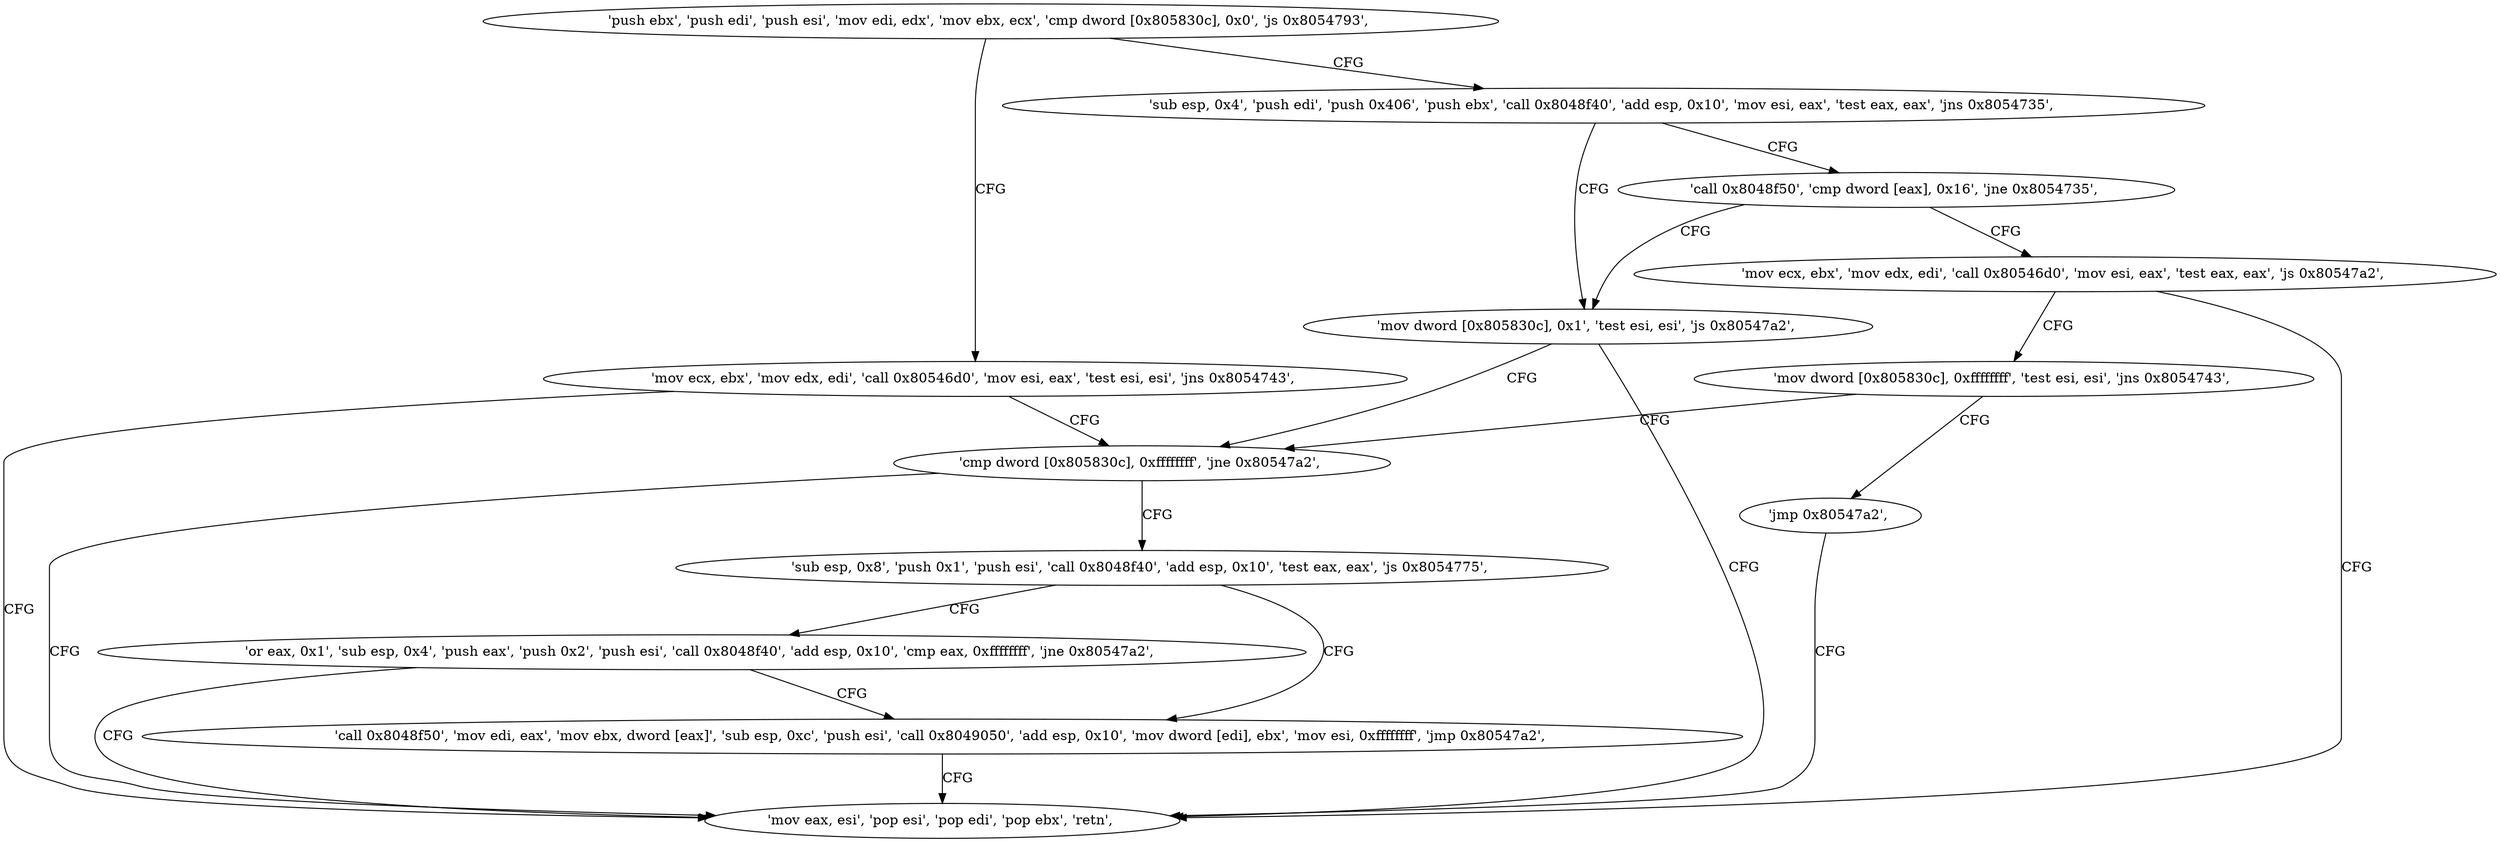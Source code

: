 digraph "func" {
"134563552" [label = "'push ebx', 'push edi', 'push esi', 'mov edi, edx', 'mov ebx, ecx', 'cmp dword [0x805830c], 0x0', 'js 0x8054793', " ]
"134563731" [label = "'mov ecx, ebx', 'mov edx, edi', 'call 0x80546d0', 'mov esi, eax', 'test esi, esi', 'jns 0x8054743', " ]
"134563572" [label = "'sub esp, 0x4', 'push edi', 'push 0x406', 'push ebx', 'call 0x8048f40', 'add esp, 0x10', 'mov esi, eax', 'test eax, eax', 'jns 0x8054735', " ]
"134563651" [label = "'cmp dword [0x805830c], 0xffffffff', 'jne 0x80547a2', " ]
"134563746" [label = "'mov eax, esi', 'pop esi', 'pop edi', 'pop ebx', 'retn', " ]
"134563637" [label = "'mov dword [0x805830c], 0x1', 'test esi, esi', 'js 0x80547a2', " ]
"134563596" [label = "'call 0x8048f50', 'cmp dword [eax], 0x16', 'jne 0x8054735', " ]
"134563660" [label = "'sub esp, 0x8', 'push 0x1', 'push esi', 'call 0x8048f40', 'add esp, 0x10', 'test eax, eax', 'js 0x8054775', " ]
"134563606" [label = "'mov ecx, ebx', 'mov edx, edi', 'call 0x80546d0', 'mov esi, eax', 'test eax, eax', 'js 0x80547a2', " ]
"134563701" [label = "'call 0x8048f50', 'mov edi, eax', 'mov ebx, dword [eax]', 'sub esp, 0xc', 'push esi', 'call 0x8049050', 'add esp, 0x10', 'mov dword [edi], ebx', 'mov esi, 0xffffffff', 'jmp 0x80547a2', " ]
"134563678" [label = "'or eax, 0x1', 'sub esp, 0x4', 'push eax', 'push 0x2', 'push esi', 'call 0x8048f40', 'add esp, 0x10', 'cmp eax, 0xffffffff', 'jne 0x80547a2', " ]
"134563621" [label = "'mov dword [0x805830c], 0xffffffff', 'test esi, esi', 'jns 0x8054743', " ]
"134563635" [label = "'jmp 0x80547a2', " ]
"134563552" -> "134563731" [ label = "CFG" ]
"134563552" -> "134563572" [ label = "CFG" ]
"134563731" -> "134563651" [ label = "CFG" ]
"134563731" -> "134563746" [ label = "CFG" ]
"134563572" -> "134563637" [ label = "CFG" ]
"134563572" -> "134563596" [ label = "CFG" ]
"134563651" -> "134563746" [ label = "CFG" ]
"134563651" -> "134563660" [ label = "CFG" ]
"134563637" -> "134563746" [ label = "CFG" ]
"134563637" -> "134563651" [ label = "CFG" ]
"134563596" -> "134563637" [ label = "CFG" ]
"134563596" -> "134563606" [ label = "CFG" ]
"134563660" -> "134563701" [ label = "CFG" ]
"134563660" -> "134563678" [ label = "CFG" ]
"134563606" -> "134563746" [ label = "CFG" ]
"134563606" -> "134563621" [ label = "CFG" ]
"134563701" -> "134563746" [ label = "CFG" ]
"134563678" -> "134563746" [ label = "CFG" ]
"134563678" -> "134563701" [ label = "CFG" ]
"134563621" -> "134563651" [ label = "CFG" ]
"134563621" -> "134563635" [ label = "CFG" ]
"134563635" -> "134563746" [ label = "CFG" ]
}
